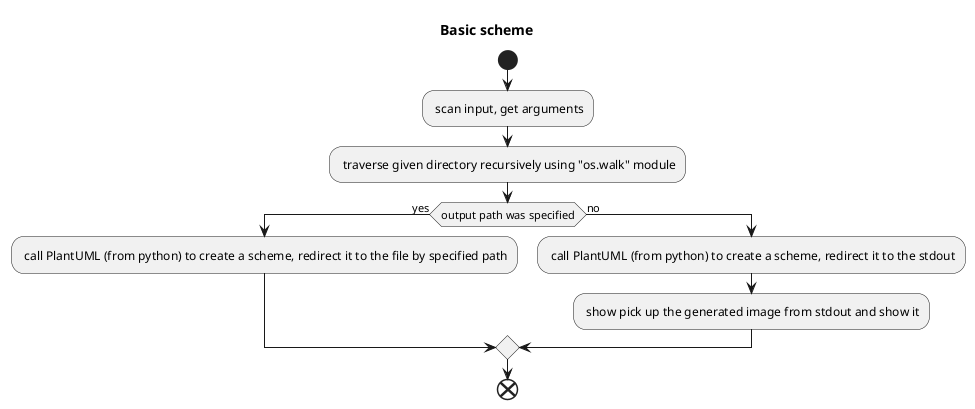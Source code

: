 @startuml
title Basic scheme

start
: scan input, get arguments;
: traverse given directory recursively using "os.walk" module;

if (output path was specified) then (yes)
  : call PlantUML (from python) to create a scheme, redirect it to the file by specified path;
else (no)
  : call PlantUML (from python) to create a scheme, redirect it to the stdout;
  : show pick up the generated image from stdout and show it;
endif

end
@enduml